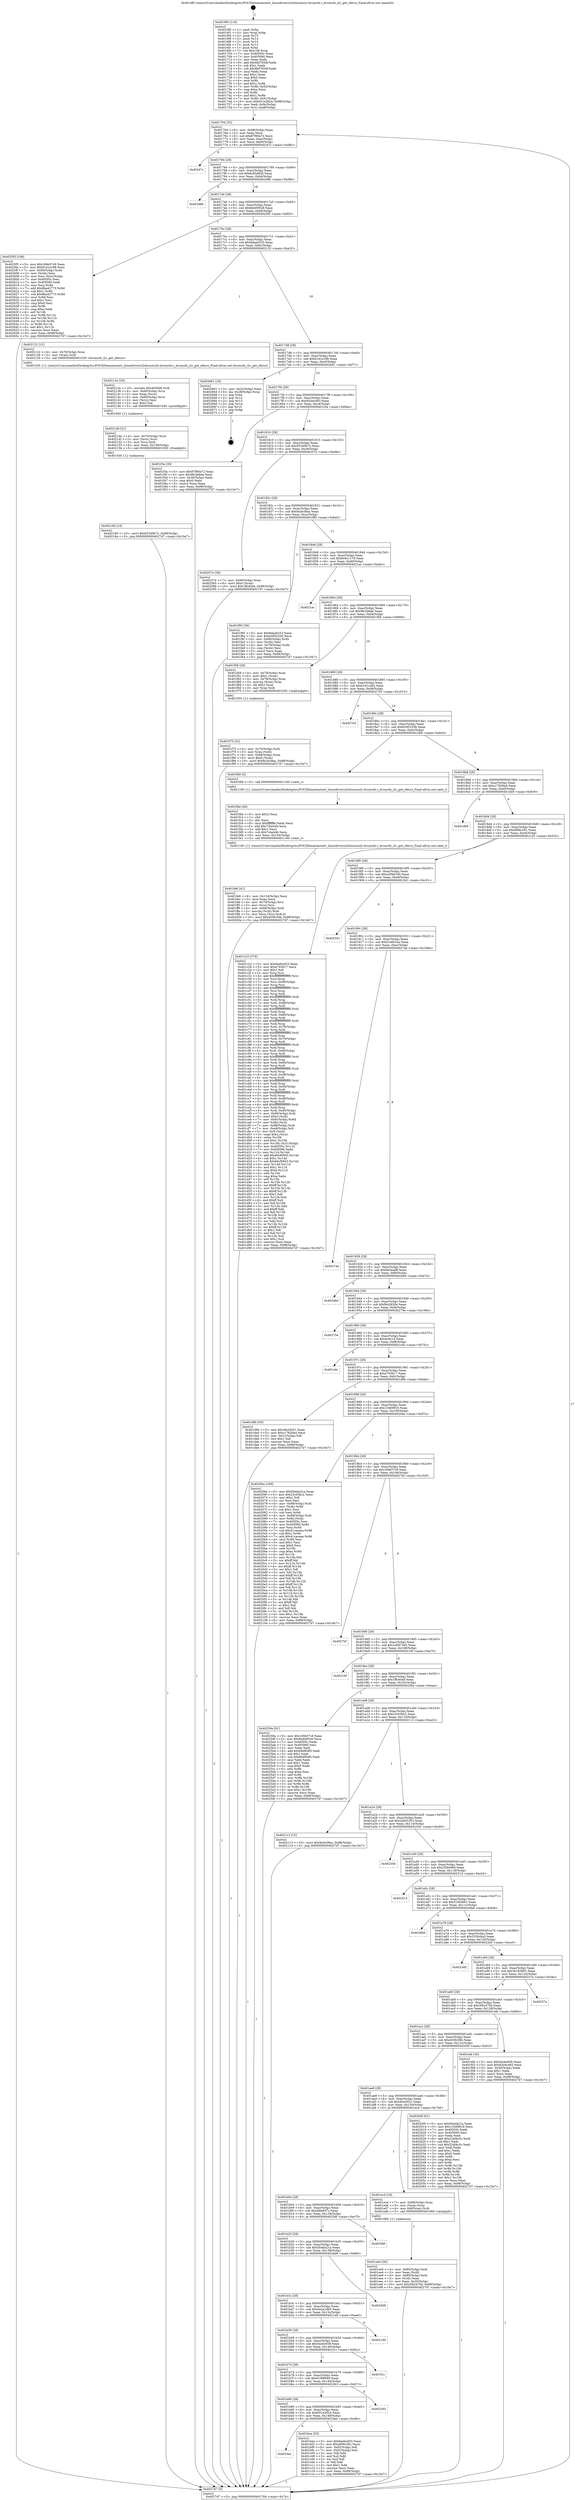 digraph "0x4016f0" {
  label = "0x4016f0 (/mnt/c/Users/mathe/Desktop/tcc/POCII/binaries/extr_linuxdriversi2cbussesi2c-brcmstb.c_brcmstb_i2c_get_xfersz_Final-ollvm.out::main(0))"
  labelloc = "t"
  node[shape=record]

  Entry [label="",width=0.3,height=0.3,shape=circle,fillcolor=black,style=filled]
  "0x401764" [label="{
     0x401764 [32]\l
     | [instrs]\l
     &nbsp;&nbsp;0x401764 \<+6\>: mov -0x98(%rbp),%eax\l
     &nbsp;&nbsp;0x40176a \<+2\>: mov %eax,%ecx\l
     &nbsp;&nbsp;0x40176c \<+6\>: sub $0x87f90a72,%ecx\l
     &nbsp;&nbsp;0x401772 \<+6\>: mov %eax,-0xac(%rbp)\l
     &nbsp;&nbsp;0x401778 \<+6\>: mov %ecx,-0xb0(%rbp)\l
     &nbsp;&nbsp;0x40177e \<+6\>: je 000000000040247c \<main+0xd8c\>\l
  }"]
  "0x40247c" [label="{
     0x40247c\l
  }", style=dashed]
  "0x401784" [label="{
     0x401784 [28]\l
     | [instrs]\l
     &nbsp;&nbsp;0x401784 \<+5\>: jmp 0000000000401789 \<main+0x99\>\l
     &nbsp;&nbsp;0x401789 \<+6\>: mov -0xac(%rbp),%eax\l
     &nbsp;&nbsp;0x40178f \<+5\>: sub $0x8c65d828,%eax\l
     &nbsp;&nbsp;0x401794 \<+6\>: mov %eax,-0xb4(%rbp)\l
     &nbsp;&nbsp;0x40179a \<+6\>: je 000000000040248b \<main+0xd9b\>\l
  }"]
  Exit [label="",width=0.3,height=0.3,shape=circle,fillcolor=black,style=filled,peripheries=2]
  "0x40248b" [label="{
     0x40248b\l
  }", style=dashed]
  "0x4017a0" [label="{
     0x4017a0 [28]\l
     | [instrs]\l
     &nbsp;&nbsp;0x4017a0 \<+5\>: jmp 00000000004017a5 \<main+0xb5\>\l
     &nbsp;&nbsp;0x4017a5 \<+6\>: mov -0xac(%rbp),%eax\l
     &nbsp;&nbsp;0x4017ab \<+5\>: sub $0x8d4095c8,%eax\l
     &nbsp;&nbsp;0x4017b0 \<+6\>: mov %eax,-0xb8(%rbp)\l
     &nbsp;&nbsp;0x4017b6 \<+6\>: je 00000000004025f5 \<main+0xf05\>\l
  }"]
  "0x402160" [label="{
     0x402160 [15]\l
     | [instrs]\l
     &nbsp;&nbsp;0x402160 \<+10\>: movl $0x93340b72,-0x98(%rbp)\l
     &nbsp;&nbsp;0x40216a \<+5\>: jmp 00000000004027d7 \<main+0x10e7\>\l
  }"]
  "0x4025f5" [label="{
     0x4025f5 [108]\l
     | [instrs]\l
     &nbsp;&nbsp;0x4025f5 \<+5\>: mov $0x169e57c9,%eax\l
     &nbsp;&nbsp;0x4025fa \<+5\>: mov $0x91d1e188,%ecx\l
     &nbsp;&nbsp;0x4025ff \<+7\>: mov -0x90(%rbp),%rdx\l
     &nbsp;&nbsp;0x402606 \<+2\>: mov (%rdx),%esi\l
     &nbsp;&nbsp;0x402608 \<+3\>: mov %esi,-0x2c(%rbp)\l
     &nbsp;&nbsp;0x40260b \<+7\>: mov 0x40505c,%esi\l
     &nbsp;&nbsp;0x402612 \<+7\>: mov 0x405060,%edi\l
     &nbsp;&nbsp;0x402619 \<+3\>: mov %esi,%r8d\l
     &nbsp;&nbsp;0x40261c \<+7\>: add $0x8ba42773,%r8d\l
     &nbsp;&nbsp;0x402623 \<+4\>: sub $0x1,%r8d\l
     &nbsp;&nbsp;0x402627 \<+7\>: sub $0x8ba42773,%r8d\l
     &nbsp;&nbsp;0x40262e \<+4\>: imul %r8d,%esi\l
     &nbsp;&nbsp;0x402632 \<+3\>: and $0x1,%esi\l
     &nbsp;&nbsp;0x402635 \<+3\>: cmp $0x0,%esi\l
     &nbsp;&nbsp;0x402638 \<+4\>: sete %r9b\l
     &nbsp;&nbsp;0x40263c \<+3\>: cmp $0xa,%edi\l
     &nbsp;&nbsp;0x40263f \<+4\>: setl %r10b\l
     &nbsp;&nbsp;0x402643 \<+3\>: mov %r9b,%r11b\l
     &nbsp;&nbsp;0x402646 \<+3\>: and %r10b,%r11b\l
     &nbsp;&nbsp;0x402649 \<+3\>: xor %r10b,%r9b\l
     &nbsp;&nbsp;0x40264c \<+3\>: or %r9b,%r11b\l
     &nbsp;&nbsp;0x40264f \<+4\>: test $0x1,%r11b\l
     &nbsp;&nbsp;0x402653 \<+3\>: cmovne %ecx,%eax\l
     &nbsp;&nbsp;0x402656 \<+6\>: mov %eax,-0x98(%rbp)\l
     &nbsp;&nbsp;0x40265c \<+5\>: jmp 00000000004027d7 \<main+0x10e7\>\l
  }"]
  "0x4017bc" [label="{
     0x4017bc [28]\l
     | [instrs]\l
     &nbsp;&nbsp;0x4017bc \<+5\>: jmp 00000000004017c1 \<main+0xd1\>\l
     &nbsp;&nbsp;0x4017c1 \<+6\>: mov -0xac(%rbp),%eax\l
     &nbsp;&nbsp;0x4017c7 \<+5\>: sub $0x8daa0253,%eax\l
     &nbsp;&nbsp;0x4017cc \<+6\>: mov %eax,-0xbc(%rbp)\l
     &nbsp;&nbsp;0x4017d2 \<+6\>: je 0000000000402122 \<main+0xa32\>\l
  }"]
  "0x40214b" [label="{
     0x40214b [21]\l
     | [instrs]\l
     &nbsp;&nbsp;0x40214b \<+4\>: mov -0x70(%rbp),%rcx\l
     &nbsp;&nbsp;0x40214f \<+3\>: mov (%rcx),%rcx\l
     &nbsp;&nbsp;0x402152 \<+3\>: mov %rcx,%rdi\l
     &nbsp;&nbsp;0x402155 \<+6\>: mov %eax,-0x158(%rbp)\l
     &nbsp;&nbsp;0x40215b \<+5\>: call 0000000000401030 \<free@plt\>\l
     | [calls]\l
     &nbsp;&nbsp;0x401030 \{1\} (unknown)\l
  }"]
  "0x402122" [label="{
     0x402122 [12]\l
     | [instrs]\l
     &nbsp;&nbsp;0x402122 \<+4\>: mov -0x70(%rbp),%rax\l
     &nbsp;&nbsp;0x402126 \<+3\>: mov (%rax),%rdi\l
     &nbsp;&nbsp;0x402129 \<+5\>: call 0000000000401530 \<brcmstb_i2c_get_xfersz\>\l
     | [calls]\l
     &nbsp;&nbsp;0x401530 \{1\} (/mnt/c/Users/mathe/Desktop/tcc/POCII/binaries/extr_linuxdriversi2cbussesi2c-brcmstb.c_brcmstb_i2c_get_xfersz_Final-ollvm.out::brcmstb_i2c_get_xfersz)\l
  }"]
  "0x4017d8" [label="{
     0x4017d8 [28]\l
     | [instrs]\l
     &nbsp;&nbsp;0x4017d8 \<+5\>: jmp 00000000004017dd \<main+0xed\>\l
     &nbsp;&nbsp;0x4017dd \<+6\>: mov -0xac(%rbp),%eax\l
     &nbsp;&nbsp;0x4017e3 \<+5\>: sub $0x91d1e188,%eax\l
     &nbsp;&nbsp;0x4017e8 \<+6\>: mov %eax,-0xc0(%rbp)\l
     &nbsp;&nbsp;0x4017ee \<+6\>: je 0000000000402661 \<main+0xf71\>\l
  }"]
  "0x40212e" [label="{
     0x40212e [29]\l
     | [instrs]\l
     &nbsp;&nbsp;0x40212e \<+10\>: movabs $0x4030d6,%rdi\l
     &nbsp;&nbsp;0x402138 \<+4\>: mov -0x60(%rbp),%rcx\l
     &nbsp;&nbsp;0x40213c \<+2\>: mov %eax,(%rcx)\l
     &nbsp;&nbsp;0x40213e \<+4\>: mov -0x60(%rbp),%rcx\l
     &nbsp;&nbsp;0x402142 \<+2\>: mov (%rcx),%esi\l
     &nbsp;&nbsp;0x402144 \<+2\>: mov $0x0,%al\l
     &nbsp;&nbsp;0x402146 \<+5\>: call 0000000000401040 \<printf@plt\>\l
     | [calls]\l
     &nbsp;&nbsp;0x401040 \{1\} (unknown)\l
  }"]
  "0x402661" [label="{
     0x402661 [18]\l
     | [instrs]\l
     &nbsp;&nbsp;0x402661 \<+3\>: mov -0x2c(%rbp),%eax\l
     &nbsp;&nbsp;0x402664 \<+4\>: lea -0x28(%rbp),%rsp\l
     &nbsp;&nbsp;0x402668 \<+1\>: pop %rbx\l
     &nbsp;&nbsp;0x402669 \<+2\>: pop %r12\l
     &nbsp;&nbsp;0x40266b \<+2\>: pop %r13\l
     &nbsp;&nbsp;0x40266d \<+2\>: pop %r14\l
     &nbsp;&nbsp;0x40266f \<+2\>: pop %r15\l
     &nbsp;&nbsp;0x402671 \<+1\>: pop %rbp\l
     &nbsp;&nbsp;0x402672 \<+1\>: ret\l
  }"]
  "0x4017f4" [label="{
     0x4017f4 [28]\l
     | [instrs]\l
     &nbsp;&nbsp;0x4017f4 \<+5\>: jmp 00000000004017f9 \<main+0x109\>\l
     &nbsp;&nbsp;0x4017f9 \<+6\>: mov -0xac(%rbp),%eax\l
     &nbsp;&nbsp;0x4017ff \<+5\>: sub $0x92d4c483,%eax\l
     &nbsp;&nbsp;0x401804 \<+6\>: mov %eax,-0xc4(%rbp)\l
     &nbsp;&nbsp;0x40180a \<+6\>: je 0000000000401f3a \<main+0x84a\>\l
  }"]
  "0x401fe6" [label="{
     0x401fe6 [41]\l
     | [instrs]\l
     &nbsp;&nbsp;0x401fe6 \<+6\>: mov -0x154(%rbp),%ecx\l
     &nbsp;&nbsp;0x401fec \<+3\>: imul %eax,%ecx\l
     &nbsp;&nbsp;0x401fef \<+4\>: mov -0x70(%rbp),%rsi\l
     &nbsp;&nbsp;0x401ff3 \<+3\>: mov (%rsi),%rsi\l
     &nbsp;&nbsp;0x401ff6 \<+4\>: mov -0x68(%rbp),%rdi\l
     &nbsp;&nbsp;0x401ffa \<+3\>: movslq (%rdi),%rdi\l
     &nbsp;&nbsp;0x401ffd \<+3\>: mov %ecx,(%rsi,%rdi,4)\l
     &nbsp;&nbsp;0x402000 \<+10\>: movl $0x455fc30b,-0x98(%rbp)\l
     &nbsp;&nbsp;0x40200a \<+5\>: jmp 00000000004027d7 \<main+0x10e7\>\l
  }"]
  "0x401f3a" [label="{
     0x401f3a [30]\l
     | [instrs]\l
     &nbsp;&nbsp;0x401f3a \<+5\>: mov $0x87f90a72,%eax\l
     &nbsp;&nbsp;0x401f3f \<+5\>: mov $0x9fc2b6de,%ecx\l
     &nbsp;&nbsp;0x401f44 \<+3\>: mov -0x30(%rbp),%edx\l
     &nbsp;&nbsp;0x401f47 \<+3\>: cmp $0x0,%edx\l
     &nbsp;&nbsp;0x401f4a \<+3\>: cmove %ecx,%eax\l
     &nbsp;&nbsp;0x401f4d \<+6\>: mov %eax,-0x98(%rbp)\l
     &nbsp;&nbsp;0x401f53 \<+5\>: jmp 00000000004027d7 \<main+0x10e7\>\l
  }"]
  "0x401810" [label="{
     0x401810 [28]\l
     | [instrs]\l
     &nbsp;&nbsp;0x401810 \<+5\>: jmp 0000000000401815 \<main+0x125\>\l
     &nbsp;&nbsp;0x401815 \<+6\>: mov -0xac(%rbp),%eax\l
     &nbsp;&nbsp;0x40181b \<+5\>: sub $0x93340b72,%eax\l
     &nbsp;&nbsp;0x401820 \<+6\>: mov %eax,-0xc8(%rbp)\l
     &nbsp;&nbsp;0x401826 \<+6\>: je 000000000040257e \<main+0xe8e\>\l
  }"]
  "0x401fbe" [label="{
     0x401fbe [40]\l
     | [instrs]\l
     &nbsp;&nbsp;0x401fbe \<+5\>: mov $0x2,%ecx\l
     &nbsp;&nbsp;0x401fc3 \<+1\>: cltd\l
     &nbsp;&nbsp;0x401fc4 \<+2\>: idiv %ecx\l
     &nbsp;&nbsp;0x401fc6 \<+6\>: imul $0xfffffffe,%edx,%ecx\l
     &nbsp;&nbsp;0x401fcc \<+6\>: add $0x7cbe44b,%ecx\l
     &nbsp;&nbsp;0x401fd2 \<+3\>: add $0x1,%ecx\l
     &nbsp;&nbsp;0x401fd5 \<+6\>: sub $0x7cbe44b,%ecx\l
     &nbsp;&nbsp;0x401fdb \<+6\>: mov %ecx,-0x154(%rbp)\l
     &nbsp;&nbsp;0x401fe1 \<+5\>: call 0000000000401160 \<next_i\>\l
     | [calls]\l
     &nbsp;&nbsp;0x401160 \{1\} (/mnt/c/Users/mathe/Desktop/tcc/POCII/binaries/extr_linuxdriversi2cbussesi2c-brcmstb.c_brcmstb_i2c_get_xfersz_Final-ollvm.out::next_i)\l
  }"]
  "0x40257e" [label="{
     0x40257e [28]\l
     | [instrs]\l
     &nbsp;&nbsp;0x40257e \<+7\>: mov -0x90(%rbp),%rax\l
     &nbsp;&nbsp;0x402585 \<+6\>: movl $0x0,(%rax)\l
     &nbsp;&nbsp;0x40258b \<+10\>: movl $0x1ffc40a9,-0x98(%rbp)\l
     &nbsp;&nbsp;0x402595 \<+5\>: jmp 00000000004027d7 \<main+0x10e7\>\l
  }"]
  "0x40182c" [label="{
     0x40182c [28]\l
     | [instrs]\l
     &nbsp;&nbsp;0x40182c \<+5\>: jmp 0000000000401831 \<main+0x141\>\l
     &nbsp;&nbsp;0x401831 \<+6\>: mov -0xac(%rbp),%eax\l
     &nbsp;&nbsp;0x401837 \<+5\>: sub $0x9a3e38ac,%eax\l
     &nbsp;&nbsp;0x40183c \<+6\>: mov %eax,-0xcc(%rbp)\l
     &nbsp;&nbsp;0x401842 \<+6\>: je 0000000000401f95 \<main+0x8a5\>\l
  }"]
  "0x401f75" [label="{
     0x401f75 [32]\l
     | [instrs]\l
     &nbsp;&nbsp;0x401f75 \<+4\>: mov -0x70(%rbp),%rdi\l
     &nbsp;&nbsp;0x401f79 \<+3\>: mov %rax,(%rdi)\l
     &nbsp;&nbsp;0x401f7c \<+4\>: mov -0x68(%rbp),%rax\l
     &nbsp;&nbsp;0x401f80 \<+6\>: movl $0x0,(%rax)\l
     &nbsp;&nbsp;0x401f86 \<+10\>: movl $0x9a3e38ac,-0x98(%rbp)\l
     &nbsp;&nbsp;0x401f90 \<+5\>: jmp 00000000004027d7 \<main+0x10e7\>\l
  }"]
  "0x401f95" [label="{
     0x401f95 [36]\l
     | [instrs]\l
     &nbsp;&nbsp;0x401f95 \<+5\>: mov $0x8daa0253,%eax\l
     &nbsp;&nbsp;0x401f9a \<+5\>: mov $0xb3952336,%ecx\l
     &nbsp;&nbsp;0x401f9f \<+4\>: mov -0x68(%rbp),%rdx\l
     &nbsp;&nbsp;0x401fa3 \<+2\>: mov (%rdx),%esi\l
     &nbsp;&nbsp;0x401fa5 \<+4\>: mov -0x78(%rbp),%rdx\l
     &nbsp;&nbsp;0x401fa9 \<+2\>: cmp (%rdx),%esi\l
     &nbsp;&nbsp;0x401fab \<+3\>: cmovl %ecx,%eax\l
     &nbsp;&nbsp;0x401fae \<+6\>: mov %eax,-0x98(%rbp)\l
     &nbsp;&nbsp;0x401fb4 \<+5\>: jmp 00000000004027d7 \<main+0x10e7\>\l
  }"]
  "0x401848" [label="{
     0x401848 [28]\l
     | [instrs]\l
     &nbsp;&nbsp;0x401848 \<+5\>: jmp 000000000040184d \<main+0x15d\>\l
     &nbsp;&nbsp;0x40184d \<+6\>: mov -0xac(%rbp),%eax\l
     &nbsp;&nbsp;0x401853 \<+5\>: sub $0x9c9c1179,%eax\l
     &nbsp;&nbsp;0x401858 \<+6\>: mov %eax,-0xd0(%rbp)\l
     &nbsp;&nbsp;0x40185e \<+6\>: je 00000000004021ac \<main+0xabc\>\l
  }"]
  "0x401ee0" [label="{
     0x401ee0 [30]\l
     | [instrs]\l
     &nbsp;&nbsp;0x401ee0 \<+4\>: mov -0x80(%rbp),%rdi\l
     &nbsp;&nbsp;0x401ee4 \<+2\>: mov %eax,(%rdi)\l
     &nbsp;&nbsp;0x401ee6 \<+4\>: mov -0x80(%rbp),%rdi\l
     &nbsp;&nbsp;0x401eea \<+2\>: mov (%rdi),%eax\l
     &nbsp;&nbsp;0x401eec \<+3\>: mov %eax,-0x30(%rbp)\l
     &nbsp;&nbsp;0x401eef \<+10\>: movl $0x3f42475b,-0x98(%rbp)\l
     &nbsp;&nbsp;0x401ef9 \<+5\>: jmp 00000000004027d7 \<main+0x10e7\>\l
  }"]
  "0x4021ac" [label="{
     0x4021ac\l
  }", style=dashed]
  "0x401864" [label="{
     0x401864 [28]\l
     | [instrs]\l
     &nbsp;&nbsp;0x401864 \<+5\>: jmp 0000000000401869 \<main+0x179\>\l
     &nbsp;&nbsp;0x401869 \<+6\>: mov -0xac(%rbp),%eax\l
     &nbsp;&nbsp;0x40186f \<+5\>: sub $0x9fc2b6de,%eax\l
     &nbsp;&nbsp;0x401874 \<+6\>: mov %eax,-0xd4(%rbp)\l
     &nbsp;&nbsp;0x40187a \<+6\>: je 0000000000401f58 \<main+0x868\>\l
  }"]
  "0x4016f0" [label="{
     0x4016f0 [116]\l
     | [instrs]\l
     &nbsp;&nbsp;0x4016f0 \<+1\>: push %rbp\l
     &nbsp;&nbsp;0x4016f1 \<+3\>: mov %rsp,%rbp\l
     &nbsp;&nbsp;0x4016f4 \<+2\>: push %r15\l
     &nbsp;&nbsp;0x4016f6 \<+2\>: push %r14\l
     &nbsp;&nbsp;0x4016f8 \<+2\>: push %r13\l
     &nbsp;&nbsp;0x4016fa \<+2\>: push %r12\l
     &nbsp;&nbsp;0x4016fc \<+1\>: push %rbx\l
     &nbsp;&nbsp;0x4016fd \<+7\>: sub $0x158,%rsp\l
     &nbsp;&nbsp;0x401704 \<+7\>: mov 0x40505c,%eax\l
     &nbsp;&nbsp;0x40170b \<+7\>: mov 0x405060,%ecx\l
     &nbsp;&nbsp;0x401712 \<+2\>: mov %eax,%edx\l
     &nbsp;&nbsp;0x401714 \<+6\>: add $0xfdd765df,%edx\l
     &nbsp;&nbsp;0x40171a \<+3\>: sub $0x1,%edx\l
     &nbsp;&nbsp;0x40171d \<+6\>: sub $0xfdd765df,%edx\l
     &nbsp;&nbsp;0x401723 \<+3\>: imul %edx,%eax\l
     &nbsp;&nbsp;0x401726 \<+3\>: and $0x1,%eax\l
     &nbsp;&nbsp;0x401729 \<+3\>: cmp $0x0,%eax\l
     &nbsp;&nbsp;0x40172c \<+4\>: sete %r8b\l
     &nbsp;&nbsp;0x401730 \<+4\>: and $0x1,%r8b\l
     &nbsp;&nbsp;0x401734 \<+7\>: mov %r8b,-0x92(%rbp)\l
     &nbsp;&nbsp;0x40173b \<+3\>: cmp $0xa,%ecx\l
     &nbsp;&nbsp;0x40173e \<+4\>: setl %r8b\l
     &nbsp;&nbsp;0x401742 \<+4\>: and $0x1,%r8b\l
     &nbsp;&nbsp;0x401746 \<+7\>: mov %r8b,-0x91(%rbp)\l
     &nbsp;&nbsp;0x40174d \<+10\>: movl $0x651e2824,-0x98(%rbp)\l
     &nbsp;&nbsp;0x401757 \<+6\>: mov %edi,-0x9c(%rbp)\l
     &nbsp;&nbsp;0x40175d \<+7\>: mov %rsi,-0xa8(%rbp)\l
  }"]
  "0x401f58" [label="{
     0x401f58 [29]\l
     | [instrs]\l
     &nbsp;&nbsp;0x401f58 \<+4\>: mov -0x78(%rbp),%rax\l
     &nbsp;&nbsp;0x401f5c \<+6\>: movl $0x1,(%rax)\l
     &nbsp;&nbsp;0x401f62 \<+4\>: mov -0x78(%rbp),%rax\l
     &nbsp;&nbsp;0x401f66 \<+3\>: movslq (%rax),%rax\l
     &nbsp;&nbsp;0x401f69 \<+4\>: shl $0x2,%rax\l
     &nbsp;&nbsp;0x401f6d \<+3\>: mov %rax,%rdi\l
     &nbsp;&nbsp;0x401f70 \<+5\>: call 0000000000401050 \<malloc@plt\>\l
     | [calls]\l
     &nbsp;&nbsp;0x401050 \{1\} (unknown)\l
  }"]
  "0x401880" [label="{
     0x401880 [28]\l
     | [instrs]\l
     &nbsp;&nbsp;0x401880 \<+5\>: jmp 0000000000401885 \<main+0x195\>\l
     &nbsp;&nbsp;0x401885 \<+6\>: mov -0xac(%rbp),%eax\l
     &nbsp;&nbsp;0x40188b \<+5\>: sub $0xb161cc82,%eax\l
     &nbsp;&nbsp;0x401890 \<+6\>: mov %eax,-0xd8(%rbp)\l
     &nbsp;&nbsp;0x401896 \<+6\>: je 0000000000402703 \<main+0x1013\>\l
  }"]
  "0x4027d7" [label="{
     0x4027d7 [5]\l
     | [instrs]\l
     &nbsp;&nbsp;0x4027d7 \<+5\>: jmp 0000000000401764 \<main+0x74\>\l
  }"]
  "0x402703" [label="{
     0x402703\l
  }", style=dashed]
  "0x40189c" [label="{
     0x40189c [28]\l
     | [instrs]\l
     &nbsp;&nbsp;0x40189c \<+5\>: jmp 00000000004018a1 \<main+0x1b1\>\l
     &nbsp;&nbsp;0x4018a1 \<+6\>: mov -0xac(%rbp),%eax\l
     &nbsp;&nbsp;0x4018a7 \<+5\>: sub $0xb3952336,%eax\l
     &nbsp;&nbsp;0x4018ac \<+6\>: mov %eax,-0xdc(%rbp)\l
     &nbsp;&nbsp;0x4018b2 \<+6\>: je 0000000000401fb9 \<main+0x8c9\>\l
  }"]
  "0x401bac" [label="{
     0x401bac\l
  }", style=dashed]
  "0x401fb9" [label="{
     0x401fb9 [5]\l
     | [instrs]\l
     &nbsp;&nbsp;0x401fb9 \<+5\>: call 0000000000401160 \<next_i\>\l
     | [calls]\l
     &nbsp;&nbsp;0x401160 \{1\} (/mnt/c/Users/mathe/Desktop/tcc/POCII/binaries/extr_linuxdriversi2cbussesi2c-brcmstb.c_brcmstb_i2c_get_xfersz_Final-ollvm.out::next_i)\l
  }"]
  "0x4018b8" [label="{
     0x4018b8 [28]\l
     | [instrs]\l
     &nbsp;&nbsp;0x4018b8 \<+5\>: jmp 00000000004018bd \<main+0x1cd\>\l
     &nbsp;&nbsp;0x4018bd \<+6\>: mov -0xac(%rbp),%eax\l
     &nbsp;&nbsp;0x4018c3 \<+5\>: sub $0xc17826a4,%eax\l
     &nbsp;&nbsp;0x4018c8 \<+6\>: mov %eax,-0xe0(%rbp)\l
     &nbsp;&nbsp;0x4018ce \<+6\>: je 0000000000401db9 \<main+0x6c9\>\l
  }"]
  "0x401bee" [label="{
     0x401bee [53]\l
     | [instrs]\l
     &nbsp;&nbsp;0x401bee \<+5\>: mov $0x6eebcd53,%eax\l
     &nbsp;&nbsp;0x401bf3 \<+5\>: mov $0xdf08c281,%ecx\l
     &nbsp;&nbsp;0x401bf8 \<+6\>: mov -0x92(%rbp),%dl\l
     &nbsp;&nbsp;0x401bfe \<+7\>: mov -0x91(%rbp),%sil\l
     &nbsp;&nbsp;0x401c05 \<+3\>: mov %dl,%dil\l
     &nbsp;&nbsp;0x401c08 \<+3\>: and %sil,%dil\l
     &nbsp;&nbsp;0x401c0b \<+3\>: xor %sil,%dl\l
     &nbsp;&nbsp;0x401c0e \<+3\>: or %dl,%dil\l
     &nbsp;&nbsp;0x401c11 \<+4\>: test $0x1,%dil\l
     &nbsp;&nbsp;0x401c15 \<+3\>: cmovne %ecx,%eax\l
     &nbsp;&nbsp;0x401c18 \<+6\>: mov %eax,-0x98(%rbp)\l
     &nbsp;&nbsp;0x401c1e \<+5\>: jmp 00000000004027d7 \<main+0x10e7\>\l
  }"]
  "0x401db9" [label="{
     0x401db9\l
  }", style=dashed]
  "0x4018d4" [label="{
     0x4018d4 [28]\l
     | [instrs]\l
     &nbsp;&nbsp;0x4018d4 \<+5\>: jmp 00000000004018d9 \<main+0x1e9\>\l
     &nbsp;&nbsp;0x4018d9 \<+6\>: mov -0xac(%rbp),%eax\l
     &nbsp;&nbsp;0x4018df \<+5\>: sub $0xdf08c281,%eax\l
     &nbsp;&nbsp;0x4018e4 \<+6\>: mov %eax,-0xe4(%rbp)\l
     &nbsp;&nbsp;0x4018ea \<+6\>: je 0000000000401c23 \<main+0x533\>\l
  }"]
  "0x401b90" [label="{
     0x401b90 [28]\l
     | [instrs]\l
     &nbsp;&nbsp;0x401b90 \<+5\>: jmp 0000000000401b95 \<main+0x4a5\>\l
     &nbsp;&nbsp;0x401b95 \<+6\>: mov -0xac(%rbp),%eax\l
     &nbsp;&nbsp;0x401b9b \<+5\>: sub $0x651e2824,%eax\l
     &nbsp;&nbsp;0x401ba0 \<+6\>: mov %eax,-0x148(%rbp)\l
     &nbsp;&nbsp;0x401ba6 \<+6\>: je 0000000000401bee \<main+0x4fe\>\l
  }"]
  "0x401c23" [label="{
     0x401c23 [376]\l
     | [instrs]\l
     &nbsp;&nbsp;0x401c23 \<+5\>: mov $0x6eebcd53,%eax\l
     &nbsp;&nbsp;0x401c28 \<+5\>: mov $0xe763617,%ecx\l
     &nbsp;&nbsp;0x401c2d \<+2\>: mov $0x1,%dl\l
     &nbsp;&nbsp;0x401c2f \<+3\>: mov %rsp,%rsi\l
     &nbsp;&nbsp;0x401c32 \<+4\>: add $0xfffffffffffffff0,%rsi\l
     &nbsp;&nbsp;0x401c36 \<+3\>: mov %rsi,%rsp\l
     &nbsp;&nbsp;0x401c39 \<+7\>: mov %rsi,-0x90(%rbp)\l
     &nbsp;&nbsp;0x401c40 \<+3\>: mov %rsp,%rsi\l
     &nbsp;&nbsp;0x401c43 \<+4\>: add $0xfffffffffffffff0,%rsi\l
     &nbsp;&nbsp;0x401c47 \<+3\>: mov %rsi,%rsp\l
     &nbsp;&nbsp;0x401c4a \<+3\>: mov %rsp,%rdi\l
     &nbsp;&nbsp;0x401c4d \<+4\>: add $0xfffffffffffffff0,%rdi\l
     &nbsp;&nbsp;0x401c51 \<+3\>: mov %rdi,%rsp\l
     &nbsp;&nbsp;0x401c54 \<+7\>: mov %rdi,-0x88(%rbp)\l
     &nbsp;&nbsp;0x401c5b \<+3\>: mov %rsp,%rdi\l
     &nbsp;&nbsp;0x401c5e \<+4\>: add $0xfffffffffffffff0,%rdi\l
     &nbsp;&nbsp;0x401c62 \<+3\>: mov %rdi,%rsp\l
     &nbsp;&nbsp;0x401c65 \<+4\>: mov %rdi,-0x80(%rbp)\l
     &nbsp;&nbsp;0x401c69 \<+3\>: mov %rsp,%rdi\l
     &nbsp;&nbsp;0x401c6c \<+4\>: add $0xfffffffffffffff0,%rdi\l
     &nbsp;&nbsp;0x401c70 \<+3\>: mov %rdi,%rsp\l
     &nbsp;&nbsp;0x401c73 \<+4\>: mov %rdi,-0x78(%rbp)\l
     &nbsp;&nbsp;0x401c77 \<+3\>: mov %rsp,%rdi\l
     &nbsp;&nbsp;0x401c7a \<+4\>: add $0xfffffffffffffff0,%rdi\l
     &nbsp;&nbsp;0x401c7e \<+3\>: mov %rdi,%rsp\l
     &nbsp;&nbsp;0x401c81 \<+4\>: mov %rdi,-0x70(%rbp)\l
     &nbsp;&nbsp;0x401c85 \<+3\>: mov %rsp,%rdi\l
     &nbsp;&nbsp;0x401c88 \<+4\>: add $0xfffffffffffffff0,%rdi\l
     &nbsp;&nbsp;0x401c8c \<+3\>: mov %rdi,%rsp\l
     &nbsp;&nbsp;0x401c8f \<+4\>: mov %rdi,-0x68(%rbp)\l
     &nbsp;&nbsp;0x401c93 \<+3\>: mov %rsp,%rdi\l
     &nbsp;&nbsp;0x401c96 \<+4\>: add $0xfffffffffffffff0,%rdi\l
     &nbsp;&nbsp;0x401c9a \<+3\>: mov %rdi,%rsp\l
     &nbsp;&nbsp;0x401c9d \<+4\>: mov %rdi,-0x60(%rbp)\l
     &nbsp;&nbsp;0x401ca1 \<+3\>: mov %rsp,%rdi\l
     &nbsp;&nbsp;0x401ca4 \<+4\>: add $0xfffffffffffffff0,%rdi\l
     &nbsp;&nbsp;0x401ca8 \<+3\>: mov %rdi,%rsp\l
     &nbsp;&nbsp;0x401cab \<+4\>: mov %rdi,-0x58(%rbp)\l
     &nbsp;&nbsp;0x401caf \<+3\>: mov %rsp,%rdi\l
     &nbsp;&nbsp;0x401cb2 \<+4\>: add $0xfffffffffffffff0,%rdi\l
     &nbsp;&nbsp;0x401cb6 \<+3\>: mov %rdi,%rsp\l
     &nbsp;&nbsp;0x401cb9 \<+4\>: mov %rdi,-0x50(%rbp)\l
     &nbsp;&nbsp;0x401cbd \<+3\>: mov %rsp,%rdi\l
     &nbsp;&nbsp;0x401cc0 \<+4\>: add $0xfffffffffffffff0,%rdi\l
     &nbsp;&nbsp;0x401cc4 \<+3\>: mov %rdi,%rsp\l
     &nbsp;&nbsp;0x401cc7 \<+4\>: mov %rdi,-0x48(%rbp)\l
     &nbsp;&nbsp;0x401ccb \<+3\>: mov %rsp,%rdi\l
     &nbsp;&nbsp;0x401cce \<+4\>: add $0xfffffffffffffff0,%rdi\l
     &nbsp;&nbsp;0x401cd2 \<+3\>: mov %rdi,%rsp\l
     &nbsp;&nbsp;0x401cd5 \<+4\>: mov %rdi,-0x40(%rbp)\l
     &nbsp;&nbsp;0x401cd9 \<+7\>: mov -0x90(%rbp),%rdi\l
     &nbsp;&nbsp;0x401ce0 \<+6\>: movl $0x0,(%rdi)\l
     &nbsp;&nbsp;0x401ce6 \<+7\>: mov -0x9c(%rbp),%r8d\l
     &nbsp;&nbsp;0x401ced \<+3\>: mov %r8d,(%rsi)\l
     &nbsp;&nbsp;0x401cf0 \<+7\>: mov -0x88(%rbp),%rdi\l
     &nbsp;&nbsp;0x401cf7 \<+7\>: mov -0xa8(%rbp),%r9\l
     &nbsp;&nbsp;0x401cfe \<+3\>: mov %r9,(%rdi)\l
     &nbsp;&nbsp;0x401d01 \<+3\>: cmpl $0x2,(%rsi)\l
     &nbsp;&nbsp;0x401d04 \<+4\>: setne %r10b\l
     &nbsp;&nbsp;0x401d08 \<+4\>: and $0x1,%r10b\l
     &nbsp;&nbsp;0x401d0c \<+4\>: mov %r10b,-0x31(%rbp)\l
     &nbsp;&nbsp;0x401d10 \<+8\>: mov 0x40505c,%r11d\l
     &nbsp;&nbsp;0x401d18 \<+7\>: mov 0x405060,%ebx\l
     &nbsp;&nbsp;0x401d1f \<+3\>: mov %r11d,%r14d\l
     &nbsp;&nbsp;0x401d22 \<+7\>: add $0x84cf09d3,%r14d\l
     &nbsp;&nbsp;0x401d29 \<+4\>: sub $0x1,%r14d\l
     &nbsp;&nbsp;0x401d2d \<+7\>: sub $0x84cf09d3,%r14d\l
     &nbsp;&nbsp;0x401d34 \<+4\>: imul %r14d,%r11d\l
     &nbsp;&nbsp;0x401d38 \<+4\>: and $0x1,%r11d\l
     &nbsp;&nbsp;0x401d3c \<+4\>: cmp $0x0,%r11d\l
     &nbsp;&nbsp;0x401d40 \<+4\>: sete %r10b\l
     &nbsp;&nbsp;0x401d44 \<+3\>: cmp $0xa,%ebx\l
     &nbsp;&nbsp;0x401d47 \<+4\>: setl %r15b\l
     &nbsp;&nbsp;0x401d4b \<+3\>: mov %r10b,%r12b\l
     &nbsp;&nbsp;0x401d4e \<+4\>: xor $0xff,%r12b\l
     &nbsp;&nbsp;0x401d52 \<+3\>: mov %r15b,%r13b\l
     &nbsp;&nbsp;0x401d55 \<+4\>: xor $0xff,%r13b\l
     &nbsp;&nbsp;0x401d59 \<+3\>: xor $0x1,%dl\l
     &nbsp;&nbsp;0x401d5c \<+3\>: mov %r12b,%sil\l
     &nbsp;&nbsp;0x401d5f \<+4\>: and $0xff,%sil\l
     &nbsp;&nbsp;0x401d63 \<+3\>: and %dl,%r10b\l
     &nbsp;&nbsp;0x401d66 \<+3\>: mov %r13b,%dil\l
     &nbsp;&nbsp;0x401d69 \<+4\>: and $0xff,%dil\l
     &nbsp;&nbsp;0x401d6d \<+3\>: and %dl,%r15b\l
     &nbsp;&nbsp;0x401d70 \<+3\>: or %r10b,%sil\l
     &nbsp;&nbsp;0x401d73 \<+3\>: or %r15b,%dil\l
     &nbsp;&nbsp;0x401d76 \<+3\>: xor %dil,%sil\l
     &nbsp;&nbsp;0x401d79 \<+3\>: or %r13b,%r12b\l
     &nbsp;&nbsp;0x401d7c \<+4\>: xor $0xff,%r12b\l
     &nbsp;&nbsp;0x401d80 \<+3\>: or $0x1,%dl\l
     &nbsp;&nbsp;0x401d83 \<+3\>: and %dl,%r12b\l
     &nbsp;&nbsp;0x401d86 \<+3\>: or %r12b,%sil\l
     &nbsp;&nbsp;0x401d89 \<+4\>: test $0x1,%sil\l
     &nbsp;&nbsp;0x401d8d \<+3\>: cmovne %ecx,%eax\l
     &nbsp;&nbsp;0x401d90 \<+6\>: mov %eax,-0x98(%rbp)\l
     &nbsp;&nbsp;0x401d96 \<+5\>: jmp 00000000004027d7 \<main+0x10e7\>\l
  }"]
  "0x4018f0" [label="{
     0x4018f0 [28]\l
     | [instrs]\l
     &nbsp;&nbsp;0x4018f0 \<+5\>: jmp 00000000004018f5 \<main+0x205\>\l
     &nbsp;&nbsp;0x4018f5 \<+6\>: mov -0xac(%rbp),%eax\l
     &nbsp;&nbsp;0x4018fb \<+5\>: sub $0xe20b6180,%eax\l
     &nbsp;&nbsp;0x401900 \<+6\>: mov %eax,-0xe8(%rbp)\l
     &nbsp;&nbsp;0x401906 \<+6\>: je 0000000000402341 \<main+0xc51\>\l
  }"]
  "0x402263" [label="{
     0x402263\l
  }", style=dashed]
  "0x402341" [label="{
     0x402341\l
  }", style=dashed]
  "0x40190c" [label="{
     0x40190c [28]\l
     | [instrs]\l
     &nbsp;&nbsp;0x40190c \<+5\>: jmp 0000000000401911 \<main+0x221\>\l
     &nbsp;&nbsp;0x401911 \<+6\>: mov -0xac(%rbp),%eax\l
     &nbsp;&nbsp;0x401917 \<+5\>: sub $0xf1e661ba,%eax\l
     &nbsp;&nbsp;0x40191c \<+6\>: mov %eax,-0xec(%rbp)\l
     &nbsp;&nbsp;0x401922 \<+6\>: je 00000000004027ab \<main+0x10bb\>\l
  }"]
  "0x401b74" [label="{
     0x401b74 [28]\l
     | [instrs]\l
     &nbsp;&nbsp;0x401b74 \<+5\>: jmp 0000000000401b79 \<main+0x489\>\l
     &nbsp;&nbsp;0x401b79 \<+6\>: mov -0xac(%rbp),%eax\l
     &nbsp;&nbsp;0x401b7f \<+5\>: sub $0x619f9949,%eax\l
     &nbsp;&nbsp;0x401b84 \<+6\>: mov %eax,-0x144(%rbp)\l
     &nbsp;&nbsp;0x401b8a \<+6\>: je 0000000000402263 \<main+0xb73\>\l
  }"]
  "0x4027ab" [label="{
     0x4027ab\l
  }", style=dashed]
  "0x401928" [label="{
     0x401928 [28]\l
     | [instrs]\l
     &nbsp;&nbsp;0x401928 \<+5\>: jmp 000000000040192d \<main+0x23d\>\l
     &nbsp;&nbsp;0x40192d \<+6\>: mov -0xac(%rbp),%eax\l
     &nbsp;&nbsp;0x401933 \<+5\>: sub $0xfa04aaf8,%eax\l
     &nbsp;&nbsp;0x401938 \<+6\>: mov %eax,-0xf0(%rbp)\l
     &nbsp;&nbsp;0x40193e \<+6\>: je 000000000040246d \<main+0xd7d\>\l
  }"]
  "0x401f1c" [label="{
     0x401f1c\l
  }", style=dashed]
  "0x40246d" [label="{
     0x40246d\l
  }", style=dashed]
  "0x401944" [label="{
     0x401944 [28]\l
     | [instrs]\l
     &nbsp;&nbsp;0x401944 \<+5\>: jmp 0000000000401949 \<main+0x259\>\l
     &nbsp;&nbsp;0x401949 \<+6\>: mov -0xac(%rbp),%eax\l
     &nbsp;&nbsp;0x40194f \<+5\>: sub $0xfb42820e,%eax\l
     &nbsp;&nbsp;0x401954 \<+6\>: mov %eax,-0xf4(%rbp)\l
     &nbsp;&nbsp;0x40195a \<+6\>: je 000000000040275e \<main+0x106e\>\l
  }"]
  "0x401b58" [label="{
     0x401b58 [28]\l
     | [instrs]\l
     &nbsp;&nbsp;0x401b58 \<+5\>: jmp 0000000000401b5d \<main+0x46d\>\l
     &nbsp;&nbsp;0x401b5d \<+6\>: mov -0xac(%rbp),%eax\l
     &nbsp;&nbsp;0x401b63 \<+5\>: sub $0x5ecbe938,%eax\l
     &nbsp;&nbsp;0x401b68 \<+6\>: mov %eax,-0x140(%rbp)\l
     &nbsp;&nbsp;0x401b6e \<+6\>: je 0000000000401f1c \<main+0x82c\>\l
  }"]
  "0x40275e" [label="{
     0x40275e\l
  }", style=dashed]
  "0x401960" [label="{
     0x401960 [28]\l
     | [instrs]\l
     &nbsp;&nbsp;0x401960 \<+5\>: jmp 0000000000401965 \<main+0x275\>\l
     &nbsp;&nbsp;0x401965 \<+6\>: mov -0xac(%rbp),%eax\l
     &nbsp;&nbsp;0x40196b \<+5\>: sub $0x4c8c14,%eax\l
     &nbsp;&nbsp;0x401970 \<+6\>: mov %eax,-0xf8(%rbp)\l
     &nbsp;&nbsp;0x401976 \<+6\>: je 0000000000401e4c \<main+0x75c\>\l
  }"]
  "0x4021d0" [label="{
     0x4021d0\l
  }", style=dashed]
  "0x401e4c" [label="{
     0x401e4c\l
  }", style=dashed]
  "0x40197c" [label="{
     0x40197c [28]\l
     | [instrs]\l
     &nbsp;&nbsp;0x40197c \<+5\>: jmp 0000000000401981 \<main+0x291\>\l
     &nbsp;&nbsp;0x401981 \<+6\>: mov -0xac(%rbp),%eax\l
     &nbsp;&nbsp;0x401987 \<+5\>: sub $0xe763617,%eax\l
     &nbsp;&nbsp;0x40198c \<+6\>: mov %eax,-0xfc(%rbp)\l
     &nbsp;&nbsp;0x401992 \<+6\>: je 0000000000401d9b \<main+0x6ab\>\l
  }"]
  "0x401b3c" [label="{
     0x401b3c [28]\l
     | [instrs]\l
     &nbsp;&nbsp;0x401b3c \<+5\>: jmp 0000000000401b41 \<main+0x451\>\l
     &nbsp;&nbsp;0x401b41 \<+6\>: mov -0xac(%rbp),%eax\l
     &nbsp;&nbsp;0x401b47 \<+5\>: sub $0x5e2a1d65,%eax\l
     &nbsp;&nbsp;0x401b4c \<+6\>: mov %eax,-0x13c(%rbp)\l
     &nbsp;&nbsp;0x401b52 \<+6\>: je 00000000004021d0 \<main+0xae0\>\l
  }"]
  "0x401d9b" [label="{
     0x401d9b [30]\l
     | [instrs]\l
     &nbsp;&nbsp;0x401d9b \<+5\>: mov $0x4fce3021,%eax\l
     &nbsp;&nbsp;0x401da0 \<+5\>: mov $0xc17826a4,%ecx\l
     &nbsp;&nbsp;0x401da5 \<+3\>: mov -0x31(%rbp),%dl\l
     &nbsp;&nbsp;0x401da8 \<+3\>: test $0x1,%dl\l
     &nbsp;&nbsp;0x401dab \<+3\>: cmovne %ecx,%eax\l
     &nbsp;&nbsp;0x401dae \<+6\>: mov %eax,-0x98(%rbp)\l
     &nbsp;&nbsp;0x401db4 \<+5\>: jmp 00000000004027d7 \<main+0x10e7\>\l
  }"]
  "0x401998" [label="{
     0x401998 [28]\l
     | [instrs]\l
     &nbsp;&nbsp;0x401998 \<+5\>: jmp 000000000040199d \<main+0x2ad\>\l
     &nbsp;&nbsp;0x40199d \<+6\>: mov -0xac(%rbp),%eax\l
     &nbsp;&nbsp;0x4019a3 \<+5\>: sub $0x15469916,%eax\l
     &nbsp;&nbsp;0x4019a8 \<+6\>: mov %eax,-0x100(%rbp)\l
     &nbsp;&nbsp;0x4019ae \<+6\>: je 000000000040206a \<main+0x97a\>\l
  }"]
  "0x4026d9" [label="{
     0x4026d9\l
  }", style=dashed]
  "0x40206a" [label="{
     0x40206a [169]\l
     | [instrs]\l
     &nbsp;&nbsp;0x40206a \<+5\>: mov $0x5b4da21a,%eax\l
     &nbsp;&nbsp;0x40206f \<+5\>: mov $0x23c03bc2,%ecx\l
     &nbsp;&nbsp;0x402074 \<+2\>: mov $0x1,%dl\l
     &nbsp;&nbsp;0x402076 \<+2\>: xor %esi,%esi\l
     &nbsp;&nbsp;0x402078 \<+4\>: mov -0x68(%rbp),%rdi\l
     &nbsp;&nbsp;0x40207c \<+3\>: mov (%rdi),%r8d\l
     &nbsp;&nbsp;0x40207f \<+3\>: sub $0x1,%esi\l
     &nbsp;&nbsp;0x402082 \<+3\>: sub %esi,%r8d\l
     &nbsp;&nbsp;0x402085 \<+4\>: mov -0x68(%rbp),%rdi\l
     &nbsp;&nbsp;0x402089 \<+3\>: mov %r8d,(%rdi)\l
     &nbsp;&nbsp;0x40208c \<+7\>: mov 0x40505c,%esi\l
     &nbsp;&nbsp;0x402093 \<+8\>: mov 0x405060,%r8d\l
     &nbsp;&nbsp;0x40209b \<+3\>: mov %esi,%r9d\l
     &nbsp;&nbsp;0x40209e \<+7\>: sub $0x41cacaea,%r9d\l
     &nbsp;&nbsp;0x4020a5 \<+4\>: sub $0x1,%r9d\l
     &nbsp;&nbsp;0x4020a9 \<+7\>: add $0x41cacaea,%r9d\l
     &nbsp;&nbsp;0x4020b0 \<+4\>: imul %r9d,%esi\l
     &nbsp;&nbsp;0x4020b4 \<+3\>: and $0x1,%esi\l
     &nbsp;&nbsp;0x4020b7 \<+3\>: cmp $0x0,%esi\l
     &nbsp;&nbsp;0x4020ba \<+4\>: sete %r10b\l
     &nbsp;&nbsp;0x4020be \<+4\>: cmp $0xa,%r8d\l
     &nbsp;&nbsp;0x4020c2 \<+4\>: setl %r11b\l
     &nbsp;&nbsp;0x4020c6 \<+3\>: mov %r10b,%bl\l
     &nbsp;&nbsp;0x4020c9 \<+3\>: xor $0xff,%bl\l
     &nbsp;&nbsp;0x4020cc \<+3\>: mov %r11b,%r14b\l
     &nbsp;&nbsp;0x4020cf \<+4\>: xor $0xff,%r14b\l
     &nbsp;&nbsp;0x4020d3 \<+3\>: xor $0x1,%dl\l
     &nbsp;&nbsp;0x4020d6 \<+3\>: mov %bl,%r15b\l
     &nbsp;&nbsp;0x4020d9 \<+4\>: and $0xff,%r15b\l
     &nbsp;&nbsp;0x4020dd \<+3\>: and %dl,%r10b\l
     &nbsp;&nbsp;0x4020e0 \<+3\>: mov %r14b,%r12b\l
     &nbsp;&nbsp;0x4020e3 \<+4\>: and $0xff,%r12b\l
     &nbsp;&nbsp;0x4020e7 \<+3\>: and %dl,%r11b\l
     &nbsp;&nbsp;0x4020ea \<+3\>: or %r10b,%r15b\l
     &nbsp;&nbsp;0x4020ed \<+3\>: or %r11b,%r12b\l
     &nbsp;&nbsp;0x4020f0 \<+3\>: xor %r12b,%r15b\l
     &nbsp;&nbsp;0x4020f3 \<+3\>: or %r14b,%bl\l
     &nbsp;&nbsp;0x4020f6 \<+3\>: xor $0xff,%bl\l
     &nbsp;&nbsp;0x4020f9 \<+3\>: or $0x1,%dl\l
     &nbsp;&nbsp;0x4020fc \<+2\>: and %dl,%bl\l
     &nbsp;&nbsp;0x4020fe \<+3\>: or %bl,%r15b\l
     &nbsp;&nbsp;0x402101 \<+4\>: test $0x1,%r15b\l
     &nbsp;&nbsp;0x402105 \<+3\>: cmovne %ecx,%eax\l
     &nbsp;&nbsp;0x402108 \<+6\>: mov %eax,-0x98(%rbp)\l
     &nbsp;&nbsp;0x40210e \<+5\>: jmp 00000000004027d7 \<main+0x10e7\>\l
  }"]
  "0x4019b4" [label="{
     0x4019b4 [28]\l
     | [instrs]\l
     &nbsp;&nbsp;0x4019b4 \<+5\>: jmp 00000000004019b9 \<main+0x2c9\>\l
     &nbsp;&nbsp;0x4019b9 \<+6\>: mov -0xac(%rbp),%eax\l
     &nbsp;&nbsp;0x4019bf \<+5\>: sub $0x169e57c9,%eax\l
     &nbsp;&nbsp;0x4019c4 \<+6\>: mov %eax,-0x104(%rbp)\l
     &nbsp;&nbsp;0x4019ca \<+6\>: je 00000000004027bf \<main+0x10cf\>\l
  }"]
  "0x401b20" [label="{
     0x401b20 [28]\l
     | [instrs]\l
     &nbsp;&nbsp;0x401b20 \<+5\>: jmp 0000000000401b25 \<main+0x435\>\l
     &nbsp;&nbsp;0x401b25 \<+6\>: mov -0xac(%rbp),%eax\l
     &nbsp;&nbsp;0x401b2b \<+5\>: sub $0x5b4da21a,%eax\l
     &nbsp;&nbsp;0x401b30 \<+6\>: mov %eax,-0x138(%rbp)\l
     &nbsp;&nbsp;0x401b36 \<+6\>: je 00000000004026d9 \<main+0xfe9\>\l
  }"]
  "0x4027bf" [label="{
     0x4027bf\l
  }", style=dashed]
  "0x4019d0" [label="{
     0x4019d0 [28]\l
     | [instrs]\l
     &nbsp;&nbsp;0x4019d0 \<+5\>: jmp 00000000004019d5 \<main+0x2e5\>\l
     &nbsp;&nbsp;0x4019d5 \<+6\>: mov -0xac(%rbp),%eax\l
     &nbsp;&nbsp;0x4019db \<+5\>: sub $0x1d5673a5,%eax\l
     &nbsp;&nbsp;0x4019e0 \<+6\>: mov %eax,-0x108(%rbp)\l
     &nbsp;&nbsp;0x4019e6 \<+6\>: je 000000000040216f \<main+0xa7f\>\l
  }"]
  "0x40256f" [label="{
     0x40256f\l
  }", style=dashed]
  "0x40216f" [label="{
     0x40216f\l
  }", style=dashed]
  "0x4019ec" [label="{
     0x4019ec [28]\l
     | [instrs]\l
     &nbsp;&nbsp;0x4019ec \<+5\>: jmp 00000000004019f1 \<main+0x301\>\l
     &nbsp;&nbsp;0x4019f1 \<+6\>: mov -0xac(%rbp),%eax\l
     &nbsp;&nbsp;0x4019f7 \<+5\>: sub $0x1ffc40a9,%eax\l
     &nbsp;&nbsp;0x4019fc \<+6\>: mov %eax,-0x10c(%rbp)\l
     &nbsp;&nbsp;0x401a02 \<+6\>: je 000000000040259a \<main+0xeaa\>\l
  }"]
  "0x401b04" [label="{
     0x401b04 [28]\l
     | [instrs]\l
     &nbsp;&nbsp;0x401b04 \<+5\>: jmp 0000000000401b09 \<main+0x419\>\l
     &nbsp;&nbsp;0x401b09 \<+6\>: mov -0xac(%rbp),%eax\l
     &nbsp;&nbsp;0x401b0f \<+5\>: sub $0x4feb657c,%eax\l
     &nbsp;&nbsp;0x401b14 \<+6\>: mov %eax,-0x134(%rbp)\l
     &nbsp;&nbsp;0x401b1a \<+6\>: je 000000000040256f \<main+0xe7f\>\l
  }"]
  "0x40259a" [label="{
     0x40259a [91]\l
     | [instrs]\l
     &nbsp;&nbsp;0x40259a \<+5\>: mov $0x169e57c9,%eax\l
     &nbsp;&nbsp;0x40259f \<+5\>: mov $0x8d4095c8,%ecx\l
     &nbsp;&nbsp;0x4025a4 \<+7\>: mov 0x40505c,%edx\l
     &nbsp;&nbsp;0x4025ab \<+7\>: mov 0x405060,%esi\l
     &nbsp;&nbsp;0x4025b2 \<+2\>: mov %edx,%edi\l
     &nbsp;&nbsp;0x4025b4 \<+6\>: add $0x69df04f5,%edi\l
     &nbsp;&nbsp;0x4025ba \<+3\>: sub $0x1,%edi\l
     &nbsp;&nbsp;0x4025bd \<+6\>: sub $0x69df04f5,%edi\l
     &nbsp;&nbsp;0x4025c3 \<+3\>: imul %edi,%edx\l
     &nbsp;&nbsp;0x4025c6 \<+3\>: and $0x1,%edx\l
     &nbsp;&nbsp;0x4025c9 \<+3\>: cmp $0x0,%edx\l
     &nbsp;&nbsp;0x4025cc \<+4\>: sete %r8b\l
     &nbsp;&nbsp;0x4025d0 \<+3\>: cmp $0xa,%esi\l
     &nbsp;&nbsp;0x4025d3 \<+4\>: setl %r9b\l
     &nbsp;&nbsp;0x4025d7 \<+3\>: mov %r8b,%r10b\l
     &nbsp;&nbsp;0x4025da \<+3\>: and %r9b,%r10b\l
     &nbsp;&nbsp;0x4025dd \<+3\>: xor %r9b,%r8b\l
     &nbsp;&nbsp;0x4025e0 \<+3\>: or %r8b,%r10b\l
     &nbsp;&nbsp;0x4025e3 \<+4\>: test $0x1,%r10b\l
     &nbsp;&nbsp;0x4025e7 \<+3\>: cmovne %ecx,%eax\l
     &nbsp;&nbsp;0x4025ea \<+6\>: mov %eax,-0x98(%rbp)\l
     &nbsp;&nbsp;0x4025f0 \<+5\>: jmp 00000000004027d7 \<main+0x10e7\>\l
  }"]
  "0x401a08" [label="{
     0x401a08 [28]\l
     | [instrs]\l
     &nbsp;&nbsp;0x401a08 \<+5\>: jmp 0000000000401a0d \<main+0x31d\>\l
     &nbsp;&nbsp;0x401a0d \<+6\>: mov -0xac(%rbp),%eax\l
     &nbsp;&nbsp;0x401a13 \<+5\>: sub $0x23c03bc2,%eax\l
     &nbsp;&nbsp;0x401a18 \<+6\>: mov %eax,-0x110(%rbp)\l
     &nbsp;&nbsp;0x401a1e \<+6\>: je 0000000000402113 \<main+0xa23\>\l
  }"]
  "0x401ecd" [label="{
     0x401ecd [19]\l
     | [instrs]\l
     &nbsp;&nbsp;0x401ecd \<+7\>: mov -0x88(%rbp),%rax\l
     &nbsp;&nbsp;0x401ed4 \<+3\>: mov (%rax),%rax\l
     &nbsp;&nbsp;0x401ed7 \<+4\>: mov 0x8(%rax),%rdi\l
     &nbsp;&nbsp;0x401edb \<+5\>: call 0000000000401060 \<atoi@plt\>\l
     | [calls]\l
     &nbsp;&nbsp;0x401060 \{1\} (unknown)\l
  }"]
  "0x402113" [label="{
     0x402113 [15]\l
     | [instrs]\l
     &nbsp;&nbsp;0x402113 \<+10\>: movl $0x9a3e38ac,-0x98(%rbp)\l
     &nbsp;&nbsp;0x40211d \<+5\>: jmp 00000000004027d7 \<main+0x10e7\>\l
  }"]
  "0x401a24" [label="{
     0x401a24 [28]\l
     | [instrs]\l
     &nbsp;&nbsp;0x401a24 \<+5\>: jmp 0000000000401a29 \<main+0x339\>\l
     &nbsp;&nbsp;0x401a29 \<+6\>: mov -0xac(%rbp),%eax\l
     &nbsp;&nbsp;0x401a2f \<+5\>: sub $0x2a932353,%eax\l
     &nbsp;&nbsp;0x401a34 \<+6\>: mov %eax,-0x114(%rbp)\l
     &nbsp;&nbsp;0x401a3a \<+6\>: je 0000000000402350 \<main+0xc60\>\l
  }"]
  "0x401ae8" [label="{
     0x401ae8 [28]\l
     | [instrs]\l
     &nbsp;&nbsp;0x401ae8 \<+5\>: jmp 0000000000401aed \<main+0x3fd\>\l
     &nbsp;&nbsp;0x401aed \<+6\>: mov -0xac(%rbp),%eax\l
     &nbsp;&nbsp;0x401af3 \<+5\>: sub $0x4fce3021,%eax\l
     &nbsp;&nbsp;0x401af8 \<+6\>: mov %eax,-0x130(%rbp)\l
     &nbsp;&nbsp;0x401afe \<+6\>: je 0000000000401ecd \<main+0x7dd\>\l
  }"]
  "0x402350" [label="{
     0x402350\l
  }", style=dashed]
  "0x401a40" [label="{
     0x401a40 [28]\l
     | [instrs]\l
     &nbsp;&nbsp;0x401a40 \<+5\>: jmp 0000000000401a45 \<main+0x355\>\l
     &nbsp;&nbsp;0x401a45 \<+6\>: mov -0xac(%rbp),%eax\l
     &nbsp;&nbsp;0x401a4b \<+5\>: sub $0x2f304060,%eax\l
     &nbsp;&nbsp;0x401a50 \<+6\>: mov %eax,-0x118(%rbp)\l
     &nbsp;&nbsp;0x401a56 \<+6\>: je 0000000000402514 \<main+0xe24\>\l
  }"]
  "0x40200f" [label="{
     0x40200f [91]\l
     | [instrs]\l
     &nbsp;&nbsp;0x40200f \<+5\>: mov $0x5b4da21a,%eax\l
     &nbsp;&nbsp;0x402014 \<+5\>: mov $0x15469916,%ecx\l
     &nbsp;&nbsp;0x402019 \<+7\>: mov 0x40505c,%edx\l
     &nbsp;&nbsp;0x402020 \<+7\>: mov 0x405060,%esi\l
     &nbsp;&nbsp;0x402027 \<+2\>: mov %edx,%edi\l
     &nbsp;&nbsp;0x402029 \<+6\>: add $0x224f4c5c,%edi\l
     &nbsp;&nbsp;0x40202f \<+3\>: sub $0x1,%edi\l
     &nbsp;&nbsp;0x402032 \<+6\>: sub $0x224f4c5c,%edi\l
     &nbsp;&nbsp;0x402038 \<+3\>: imul %edi,%edx\l
     &nbsp;&nbsp;0x40203b \<+3\>: and $0x1,%edx\l
     &nbsp;&nbsp;0x40203e \<+3\>: cmp $0x0,%edx\l
     &nbsp;&nbsp;0x402041 \<+4\>: sete %r8b\l
     &nbsp;&nbsp;0x402045 \<+3\>: cmp $0xa,%esi\l
     &nbsp;&nbsp;0x402048 \<+4\>: setl %r9b\l
     &nbsp;&nbsp;0x40204c \<+3\>: mov %r8b,%r10b\l
     &nbsp;&nbsp;0x40204f \<+3\>: and %r9b,%r10b\l
     &nbsp;&nbsp;0x402052 \<+3\>: xor %r9b,%r8b\l
     &nbsp;&nbsp;0x402055 \<+3\>: or %r8b,%r10b\l
     &nbsp;&nbsp;0x402058 \<+4\>: test $0x1,%r10b\l
     &nbsp;&nbsp;0x40205c \<+3\>: cmovne %ecx,%eax\l
     &nbsp;&nbsp;0x40205f \<+6\>: mov %eax,-0x98(%rbp)\l
     &nbsp;&nbsp;0x402065 \<+5\>: jmp 00000000004027d7 \<main+0x10e7\>\l
  }"]
  "0x402514" [label="{
     0x402514\l
  }", style=dashed]
  "0x401a5c" [label="{
     0x401a5c [28]\l
     | [instrs]\l
     &nbsp;&nbsp;0x401a5c \<+5\>: jmp 0000000000401a61 \<main+0x371\>\l
     &nbsp;&nbsp;0x401a61 \<+6\>: mov -0xac(%rbp),%eax\l
     &nbsp;&nbsp;0x401a67 \<+5\>: sub $0x31fd3661,%eax\l
     &nbsp;&nbsp;0x401a6c \<+6\>: mov %eax,-0x11c(%rbp)\l
     &nbsp;&nbsp;0x401a72 \<+6\>: je 00000000004026b8 \<main+0xfc8\>\l
  }"]
  "0x401acc" [label="{
     0x401acc [28]\l
     | [instrs]\l
     &nbsp;&nbsp;0x401acc \<+5\>: jmp 0000000000401ad1 \<main+0x3e1\>\l
     &nbsp;&nbsp;0x401ad1 \<+6\>: mov -0xac(%rbp),%eax\l
     &nbsp;&nbsp;0x401ad7 \<+5\>: sub $0x455fc30b,%eax\l
     &nbsp;&nbsp;0x401adc \<+6\>: mov %eax,-0x12c(%rbp)\l
     &nbsp;&nbsp;0x401ae2 \<+6\>: je 000000000040200f \<main+0x91f\>\l
  }"]
  "0x4026b8" [label="{
     0x4026b8\l
  }", style=dashed]
  "0x401a78" [label="{
     0x401a78 [28]\l
     | [instrs]\l
     &nbsp;&nbsp;0x401a78 \<+5\>: jmp 0000000000401a7d \<main+0x38d\>\l
     &nbsp;&nbsp;0x401a7d \<+6\>: mov -0xac(%rbp),%eax\l
     &nbsp;&nbsp;0x401a83 \<+5\>: sub $0x3330cba3,%eax\l
     &nbsp;&nbsp;0x401a88 \<+6\>: mov %eax,-0x120(%rbp)\l
     &nbsp;&nbsp;0x401a8e \<+6\>: je 00000000004023d5 \<main+0xce5\>\l
  }"]
  "0x401efe" [label="{
     0x401efe [30]\l
     | [instrs]\l
     &nbsp;&nbsp;0x401efe \<+5\>: mov $0x5ecbe938,%eax\l
     &nbsp;&nbsp;0x401f03 \<+5\>: mov $0x92d4c483,%ecx\l
     &nbsp;&nbsp;0x401f08 \<+3\>: mov -0x30(%rbp),%edx\l
     &nbsp;&nbsp;0x401f0b \<+3\>: cmp $0x1,%edx\l
     &nbsp;&nbsp;0x401f0e \<+3\>: cmovl %ecx,%eax\l
     &nbsp;&nbsp;0x401f11 \<+6\>: mov %eax,-0x98(%rbp)\l
     &nbsp;&nbsp;0x401f17 \<+5\>: jmp 00000000004027d7 \<main+0x10e7\>\l
  }"]
  "0x4023d5" [label="{
     0x4023d5\l
  }", style=dashed]
  "0x401a94" [label="{
     0x401a94 [28]\l
     | [instrs]\l
     &nbsp;&nbsp;0x401a94 \<+5\>: jmp 0000000000401a99 \<main+0x3a9\>\l
     &nbsp;&nbsp;0x401a99 \<+6\>: mov -0xac(%rbp),%eax\l
     &nbsp;&nbsp;0x401a9f \<+5\>: sub $0x3b183891,%eax\l
     &nbsp;&nbsp;0x401aa4 \<+6\>: mov %eax,-0x124(%rbp)\l
     &nbsp;&nbsp;0x401aaa \<+6\>: je 000000000040237a \<main+0xc8a\>\l
  }"]
  "0x401ab0" [label="{
     0x401ab0 [28]\l
     | [instrs]\l
     &nbsp;&nbsp;0x401ab0 \<+5\>: jmp 0000000000401ab5 \<main+0x3c5\>\l
     &nbsp;&nbsp;0x401ab5 \<+6\>: mov -0xac(%rbp),%eax\l
     &nbsp;&nbsp;0x401abb \<+5\>: sub $0x3f42475b,%eax\l
     &nbsp;&nbsp;0x401ac0 \<+6\>: mov %eax,-0x128(%rbp)\l
     &nbsp;&nbsp;0x401ac6 \<+6\>: je 0000000000401efe \<main+0x80e\>\l
  }"]
  "0x40237a" [label="{
     0x40237a\l
  }", style=dashed]
  Entry -> "0x4016f0" [label=" 1"]
  "0x401764" -> "0x40247c" [label=" 0"]
  "0x401764" -> "0x401784" [label=" 18"]
  "0x402661" -> Exit [label=" 1"]
  "0x401784" -> "0x40248b" [label=" 0"]
  "0x401784" -> "0x4017a0" [label=" 18"]
  "0x4025f5" -> "0x4027d7" [label=" 1"]
  "0x4017a0" -> "0x4025f5" [label=" 1"]
  "0x4017a0" -> "0x4017bc" [label=" 17"]
  "0x40259a" -> "0x4027d7" [label=" 1"]
  "0x4017bc" -> "0x402122" [label=" 1"]
  "0x4017bc" -> "0x4017d8" [label=" 16"]
  "0x40257e" -> "0x4027d7" [label=" 1"]
  "0x4017d8" -> "0x402661" [label=" 1"]
  "0x4017d8" -> "0x4017f4" [label=" 15"]
  "0x402160" -> "0x4027d7" [label=" 1"]
  "0x4017f4" -> "0x401f3a" [label=" 1"]
  "0x4017f4" -> "0x401810" [label=" 14"]
  "0x40214b" -> "0x402160" [label=" 1"]
  "0x401810" -> "0x40257e" [label=" 1"]
  "0x401810" -> "0x40182c" [label=" 13"]
  "0x40212e" -> "0x40214b" [label=" 1"]
  "0x40182c" -> "0x401f95" [label=" 2"]
  "0x40182c" -> "0x401848" [label=" 11"]
  "0x402122" -> "0x40212e" [label=" 1"]
  "0x401848" -> "0x4021ac" [label=" 0"]
  "0x401848" -> "0x401864" [label=" 11"]
  "0x402113" -> "0x4027d7" [label=" 1"]
  "0x401864" -> "0x401f58" [label=" 1"]
  "0x401864" -> "0x401880" [label=" 10"]
  "0x40200f" -> "0x4027d7" [label=" 1"]
  "0x401880" -> "0x402703" [label=" 0"]
  "0x401880" -> "0x40189c" [label=" 10"]
  "0x401fe6" -> "0x4027d7" [label=" 1"]
  "0x40189c" -> "0x401fb9" [label=" 1"]
  "0x40189c" -> "0x4018b8" [label=" 9"]
  "0x401fbe" -> "0x401fe6" [label=" 1"]
  "0x4018b8" -> "0x401db9" [label=" 0"]
  "0x4018b8" -> "0x4018d4" [label=" 9"]
  "0x401fb9" -> "0x401fbe" [label=" 1"]
  "0x4018d4" -> "0x401c23" [label=" 1"]
  "0x4018d4" -> "0x4018f0" [label=" 8"]
  "0x401f75" -> "0x4027d7" [label=" 1"]
  "0x4018f0" -> "0x402341" [label=" 0"]
  "0x4018f0" -> "0x40190c" [label=" 8"]
  "0x401f58" -> "0x401f75" [label=" 1"]
  "0x40190c" -> "0x4027ab" [label=" 0"]
  "0x40190c" -> "0x401928" [label=" 8"]
  "0x401efe" -> "0x4027d7" [label=" 1"]
  "0x401928" -> "0x40246d" [label=" 0"]
  "0x401928" -> "0x401944" [label=" 8"]
  "0x401ee0" -> "0x4027d7" [label=" 1"]
  "0x401944" -> "0x40275e" [label=" 0"]
  "0x401944" -> "0x401960" [label=" 8"]
  "0x401d9b" -> "0x4027d7" [label=" 1"]
  "0x401960" -> "0x401e4c" [label=" 0"]
  "0x401960" -> "0x40197c" [label=" 8"]
  "0x401c23" -> "0x4027d7" [label=" 1"]
  "0x40197c" -> "0x401d9b" [label=" 1"]
  "0x40197c" -> "0x401998" [label=" 7"]
  "0x4027d7" -> "0x401764" [label=" 17"]
  "0x401998" -> "0x40206a" [label=" 1"]
  "0x401998" -> "0x4019b4" [label=" 6"]
  "0x4016f0" -> "0x401764" [label=" 1"]
  "0x4019b4" -> "0x4027bf" [label=" 0"]
  "0x4019b4" -> "0x4019d0" [label=" 6"]
  "0x401b90" -> "0x401bac" [label=" 0"]
  "0x4019d0" -> "0x40216f" [label=" 0"]
  "0x4019d0" -> "0x4019ec" [label=" 6"]
  "0x401b90" -> "0x401bee" [label=" 1"]
  "0x4019ec" -> "0x40259a" [label=" 1"]
  "0x4019ec" -> "0x401a08" [label=" 5"]
  "0x401b74" -> "0x401b90" [label=" 1"]
  "0x401a08" -> "0x402113" [label=" 1"]
  "0x401a08" -> "0x401a24" [label=" 4"]
  "0x401b74" -> "0x402263" [label=" 0"]
  "0x401a24" -> "0x402350" [label=" 0"]
  "0x401a24" -> "0x401a40" [label=" 4"]
  "0x401b58" -> "0x401b74" [label=" 1"]
  "0x401a40" -> "0x402514" [label=" 0"]
  "0x401a40" -> "0x401a5c" [label=" 4"]
  "0x401b58" -> "0x401f1c" [label=" 0"]
  "0x401a5c" -> "0x4026b8" [label=" 0"]
  "0x401a5c" -> "0x401a78" [label=" 4"]
  "0x401b3c" -> "0x401b58" [label=" 1"]
  "0x401a78" -> "0x4023d5" [label=" 0"]
  "0x401a78" -> "0x401a94" [label=" 4"]
  "0x401b3c" -> "0x4021d0" [label=" 0"]
  "0x401a94" -> "0x40237a" [label=" 0"]
  "0x401a94" -> "0x401ab0" [label=" 4"]
  "0x40206a" -> "0x4027d7" [label=" 1"]
  "0x401ab0" -> "0x401efe" [label=" 1"]
  "0x401ab0" -> "0x401acc" [label=" 3"]
  "0x401ecd" -> "0x401ee0" [label=" 1"]
  "0x401acc" -> "0x40200f" [label=" 1"]
  "0x401acc" -> "0x401ae8" [label=" 2"]
  "0x401f3a" -> "0x4027d7" [label=" 1"]
  "0x401ae8" -> "0x401ecd" [label=" 1"]
  "0x401ae8" -> "0x401b04" [label=" 1"]
  "0x401f95" -> "0x4027d7" [label=" 2"]
  "0x401b04" -> "0x40256f" [label=" 0"]
  "0x401b04" -> "0x401b20" [label=" 1"]
  "0x401bee" -> "0x4027d7" [label=" 1"]
  "0x401b20" -> "0x4026d9" [label=" 0"]
  "0x401b20" -> "0x401b3c" [label=" 1"]
}
